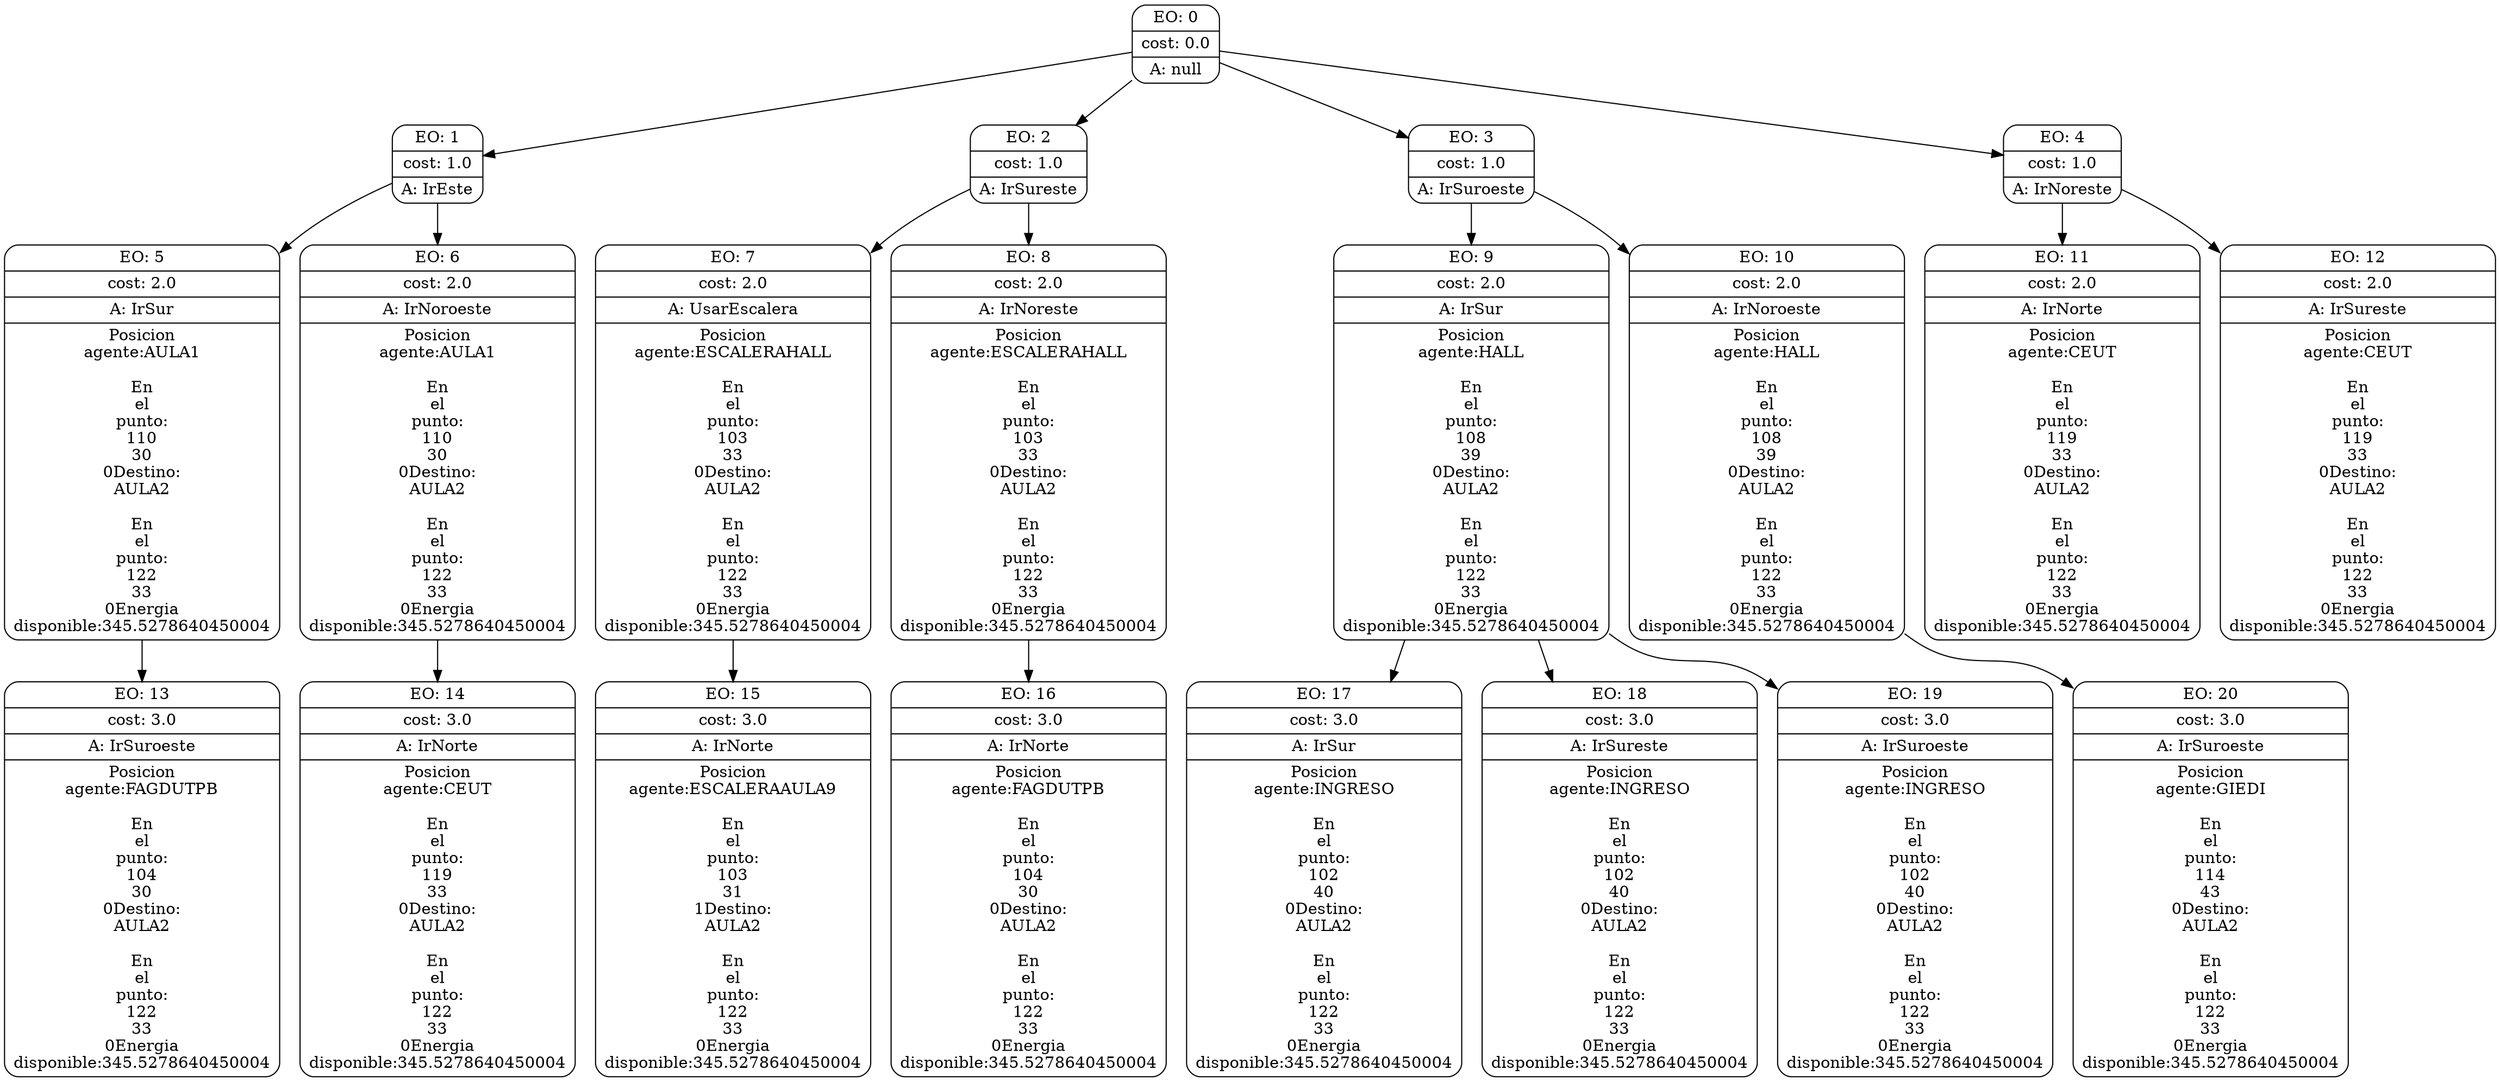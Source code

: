 digraph g {
node [shape = Mrecord];
nodo0[label="{EO: 0|cost: 0.0|A: null}"]
nodo1[label="{EO: 1|cost: 1.0|A: IrEste}"]
nodo5[label="{EO: 5|cost: 2.0|A: IrSur|Posicion\nagente:AULA1\n\nEn\nel\npunto:\n110\n30\n0
Destino:\nAULA2\n\nEn\nel\npunto:\n122\n33\n0
Energia\ndisponible:345.5278640450004
}"]
nodo13[label="{EO: 13|cost: 3.0|A: IrSuroeste|Posicion\nagente:FAGDUTPB\n\nEn\nel\npunto:\n104\n30\n0
Destino:\nAULA2\n\nEn\nel\npunto:\n122\n33\n0
Energia\ndisponible:345.5278640450004
}"]

nodo5 -> nodo13;

nodo1 -> nodo5;
nodo6[label="{EO: 6|cost: 2.0|A: IrNoroeste|Posicion\nagente:AULA1\n\nEn\nel\npunto:\n110\n30\n0
Destino:\nAULA2\n\nEn\nel\npunto:\n122\n33\n0
Energia\ndisponible:345.5278640450004
}"]
nodo14[label="{EO: 14|cost: 3.0|A: IrNorte|Posicion\nagente:CEUT\n\nEn\nel\npunto:\n119\n33\n0
Destino:\nAULA2\n\nEn\nel\npunto:\n122\n33\n0
Energia\ndisponible:345.5278640450004
}"]

nodo6 -> nodo14;

nodo1 -> nodo6;

nodo0 -> nodo1;
nodo2[label="{EO: 2|cost: 1.0|A: IrSureste}"]
nodo7[label="{EO: 7|cost: 2.0|A: UsarEscalera|Posicion\nagente:ESCALERAHALL\n\nEn\nel\npunto:\n103\n33\n0
Destino:\nAULA2\n\nEn\nel\npunto:\n122\n33\n0
Energia\ndisponible:345.5278640450004
}"]
nodo15[label="{EO: 15|cost: 3.0|A: IrNorte|Posicion\nagente:ESCALERAAULA9\n\nEn\nel\npunto:\n103\n31\n1
Destino:\nAULA2\n\nEn\nel\npunto:\n122\n33\n0
Energia\ndisponible:345.5278640450004
}"]

nodo7 -> nodo15;

nodo2 -> nodo7;
nodo8[label="{EO: 8|cost: 2.0|A: IrNoreste|Posicion\nagente:ESCALERAHALL\n\nEn\nel\npunto:\n103\n33\n0
Destino:\nAULA2\n\nEn\nel\npunto:\n122\n33\n0
Energia\ndisponible:345.5278640450004
}"]
nodo16[label="{EO: 16|cost: 3.0|A: IrNorte|Posicion\nagente:FAGDUTPB\n\nEn\nel\npunto:\n104\n30\n0
Destino:\nAULA2\n\nEn\nel\npunto:\n122\n33\n0
Energia\ndisponible:345.5278640450004
}"]

nodo8 -> nodo16;

nodo2 -> nodo8;

nodo0 -> nodo2;
nodo3[label="{EO: 3|cost: 1.0|A: IrSuroeste}"]
nodo9[label="{EO: 9|cost: 2.0|A: IrSur|Posicion\nagente:HALL\n\nEn\nel\npunto:\n108\n39\n0
Destino:\nAULA2\n\nEn\nel\npunto:\n122\n33\n0
Energia\ndisponible:345.5278640450004
}"]
nodo17[label="{EO: 17|cost: 3.0|A: IrSur|Posicion\nagente:INGRESO\n\nEn\nel\npunto:\n102\n40\n0
Destino:\nAULA2\n\nEn\nel\npunto:\n122\n33\n0
Energia\ndisponible:345.5278640450004
}"]

nodo9 -> nodo17;
nodo18[label="{EO: 18|cost: 3.0|A: IrSureste|Posicion\nagente:INGRESO\n\nEn\nel\npunto:\n102\n40\n0
Destino:\nAULA2\n\nEn\nel\npunto:\n122\n33\n0
Energia\ndisponible:345.5278640450004
}"]

nodo9 -> nodo18;
nodo19[label="{EO: 19|cost: 3.0|A: IrSuroeste|Posicion\nagente:INGRESO\n\nEn\nel\npunto:\n102\n40\n0
Destino:\nAULA2\n\nEn\nel\npunto:\n122\n33\n0
Energia\ndisponible:345.5278640450004
}"]

nodo9 -> nodo19;

nodo3 -> nodo9;
nodo10[label="{EO: 10|cost: 2.0|A: IrNoroeste|Posicion\nagente:HALL\n\nEn\nel\npunto:\n108\n39\n0
Destino:\nAULA2\n\nEn\nel\npunto:\n122\n33\n0
Energia\ndisponible:345.5278640450004
}"]
nodo20[label="{EO: 20|cost: 3.0|A: IrSuroeste|Posicion\nagente:GIEDI\n\nEn\nel\npunto:\n114\n43\n0
Destino:\nAULA2\n\nEn\nel\npunto:\n122\n33\n0
Energia\ndisponible:345.5278640450004
}"]

nodo10 -> nodo20;

nodo3 -> nodo10;

nodo0 -> nodo3;
nodo4[label="{EO: 4|cost: 1.0|A: IrNoreste}"]
nodo11[label="{EO: 11|cost: 2.0|A: IrNorte|Posicion\nagente:CEUT\n\nEn\nel\npunto:\n119\n33\n0
Destino:\nAULA2\n\nEn\nel\npunto:\n122\n33\n0
Energia\ndisponible:345.5278640450004
}"]

nodo4 -> nodo11;
nodo12[label="{EO: 12|cost: 2.0|A: IrSureste|Posicion\nagente:CEUT\n\nEn\nel\npunto:\n119\n33\n0
Destino:\nAULA2\n\nEn\nel\npunto:\n122\n33\n0
Energia\ndisponible:345.5278640450004
}"]

nodo4 -> nodo12;

nodo0 -> nodo4;


}